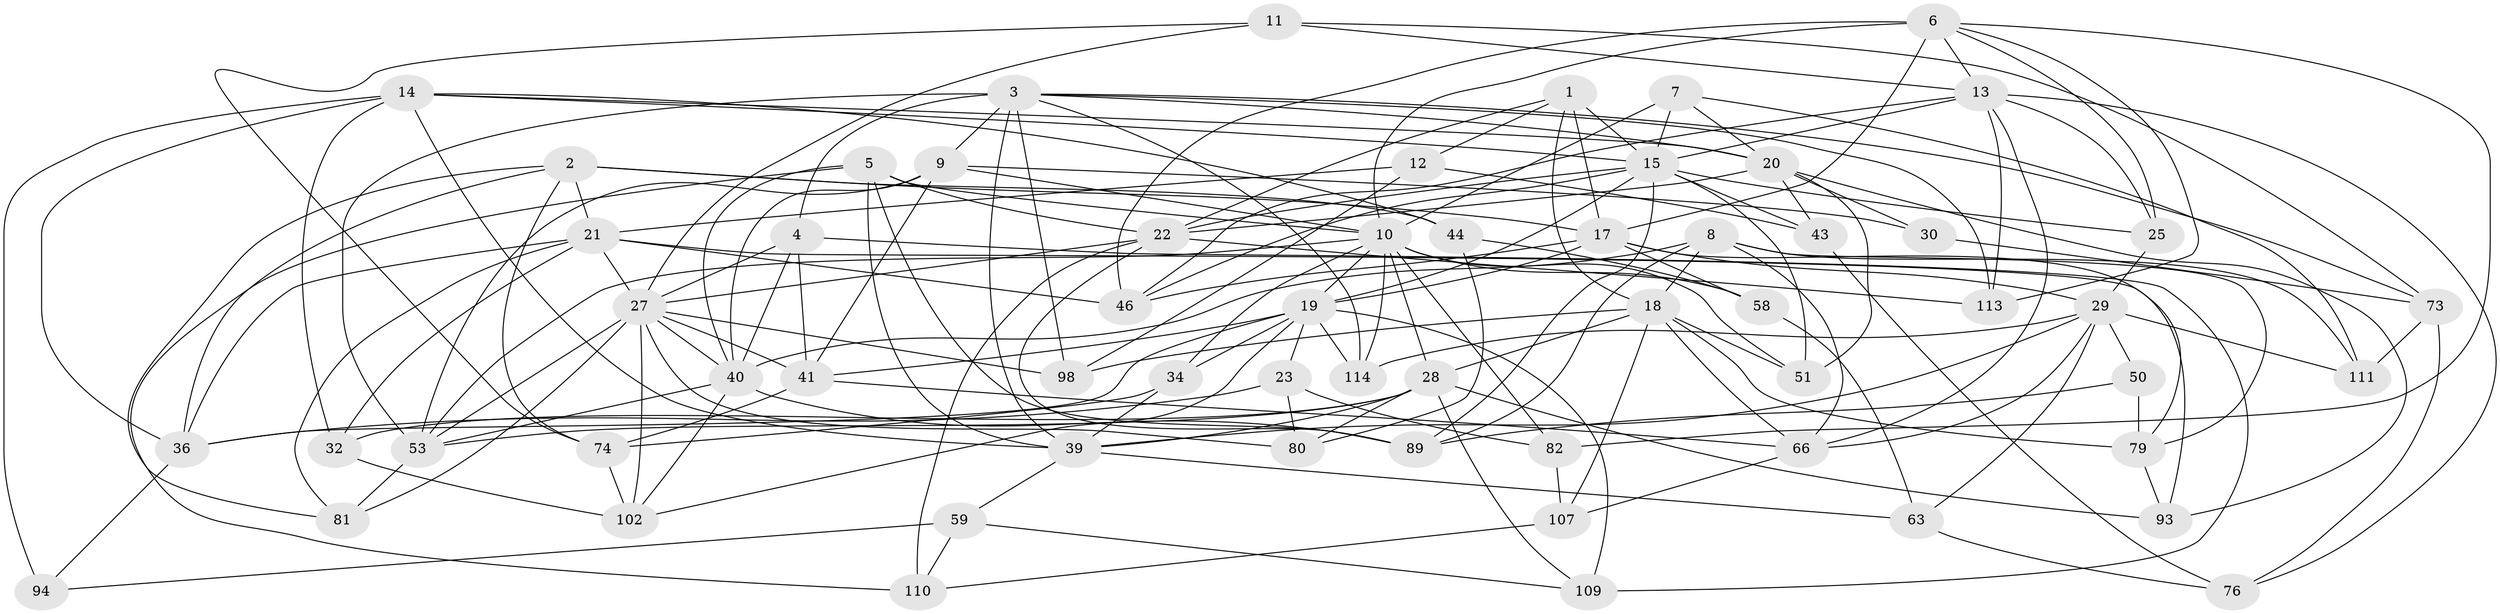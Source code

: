// original degree distribution, {4: 1.0}
// Generated by graph-tools (version 1.1) at 2025/20/03/04/25 18:20:53]
// undirected, 61 vertices, 173 edges
graph export_dot {
graph [start="1"]
  node [color=gray90,style=filled];
  1 [super="+99"];
  2 [super="+57"];
  3 [super="+100+83"];
  4 [super="+54"];
  5 [super="+52"];
  6 [super="+16"];
  7;
  8 [super="+115"];
  9 [super="+49"];
  10 [super="+91+60"];
  11;
  12;
  13 [super="+70+90"];
  14 [super="+106+24"];
  15 [super="+31+64"];
  17 [super="+55"];
  18 [super="+42"];
  19 [super="+61"];
  20 [super="+78+48"];
  21 [super="+121+56"];
  22 [super="+116+26"];
  23;
  25;
  27 [super="+72+92+37"];
  28 [super="+33+45"];
  29 [super="+62"];
  30;
  32;
  34;
  36 [super="+95"];
  39 [super="+84+103"];
  40 [super="+75"];
  41 [super="+47"];
  43;
  44;
  46 [super="+108"];
  50;
  51;
  53 [super="+67+65"];
  58;
  59;
  63;
  66 [super="+101"];
  73 [super="+105"];
  74 [super="+87"];
  76;
  79 [super="+85"];
  80;
  81;
  82;
  89 [super="+120"];
  93;
  94;
  98;
  102 [super="+104"];
  107;
  109;
  110;
  111;
  113;
  114;
  1 -- 12;
  1 -- 15 [weight=2];
  1 -- 22;
  1 -- 17;
  1 -- 18;
  2 -- 74;
  2 -- 44;
  2 -- 17;
  2 -- 81;
  2 -- 21;
  2 -- 36;
  3 -- 73;
  3 -- 39;
  3 -- 9;
  3 -- 98;
  3 -- 4;
  3 -- 113;
  3 -- 114;
  3 -- 20;
  3 -- 53 [weight=2];
  4 -- 27 [weight=2];
  4 -- 40;
  4 -- 109;
  4 -- 41;
  5 -- 110;
  5 -- 89;
  5 -- 22;
  5 -- 39;
  5 -- 10;
  5 -- 40;
  6 -- 113;
  6 -- 17;
  6 -- 82;
  6 -- 25;
  6 -- 13;
  6 -- 46 [weight=2];
  6 -- 10;
  7 -- 10;
  7 -- 111;
  7 -- 15;
  7 -- 20;
  8 -- 79;
  8 -- 89;
  8 -- 66;
  8 -- 111;
  8 -- 18;
  8 -- 40;
  9 -- 30;
  9 -- 10;
  9 -- 53;
  9 -- 41;
  9 -- 40;
  10 -- 82;
  10 -- 19;
  10 -- 51;
  10 -- 53 [weight=3];
  10 -- 28;
  10 -- 34;
  10 -- 114;
  10 -- 58;
  11 -- 74;
  11 -- 73;
  11 -- 27;
  11 -- 13;
  12 -- 43;
  12 -- 98;
  12 -- 21;
  13 -- 25;
  13 -- 76;
  13 -- 113;
  13 -- 46;
  13 -- 66;
  13 -- 15;
  14 -- 39;
  14 -- 44;
  14 -- 94 [weight=2];
  14 -- 32;
  14 -- 36;
  14 -- 20;
  14 -- 15;
  15 -- 43;
  15 -- 22;
  15 -- 25;
  15 -- 19;
  15 -- 51;
  15 -- 46;
  15 -- 89;
  17 -- 58;
  17 -- 29;
  17 -- 46;
  17 -- 79;
  17 -- 19;
  18 -- 66;
  18 -- 51;
  18 -- 98;
  18 -- 107;
  18 -- 28;
  18 -- 79;
  19 -- 109;
  19 -- 36;
  19 -- 34;
  19 -- 114;
  19 -- 102;
  19 -- 23;
  19 -- 41;
  20 -- 43;
  20 -- 51;
  20 -- 93;
  20 -- 30;
  20 -- 22;
  21 -- 81;
  21 -- 46;
  21 -- 32;
  21 -- 93;
  21 -- 36;
  21 -- 27;
  22 -- 110;
  22 -- 113;
  22 -- 27;
  22 -- 89;
  23 -- 80;
  23 -- 82;
  23 -- 36;
  25 -- 29;
  27 -- 53;
  27 -- 80;
  27 -- 98;
  27 -- 81;
  27 -- 102;
  27 -- 40;
  27 -- 41;
  28 -- 93;
  28 -- 32;
  28 -- 80;
  28 -- 39;
  28 -- 109;
  28 -- 53;
  29 -- 39;
  29 -- 50;
  29 -- 66;
  29 -- 114;
  29 -- 111;
  29 -- 63;
  30 -- 73 [weight=2];
  32 -- 102;
  34 -- 39;
  34 -- 74;
  36 -- 94;
  39 -- 59;
  39 -- 63;
  40 -- 89;
  40 -- 53;
  40 -- 102;
  41 -- 74;
  41 -- 66;
  43 -- 76;
  44 -- 58;
  44 -- 80;
  50 -- 79 [weight=2];
  50 -- 89;
  53 -- 81;
  58 -- 63;
  59 -- 110;
  59 -- 94;
  59 -- 109;
  63 -- 76;
  66 -- 107;
  73 -- 111;
  73 -- 76;
  74 -- 102 [weight=2];
  79 -- 93;
  82 -- 107;
  107 -- 110;
}
